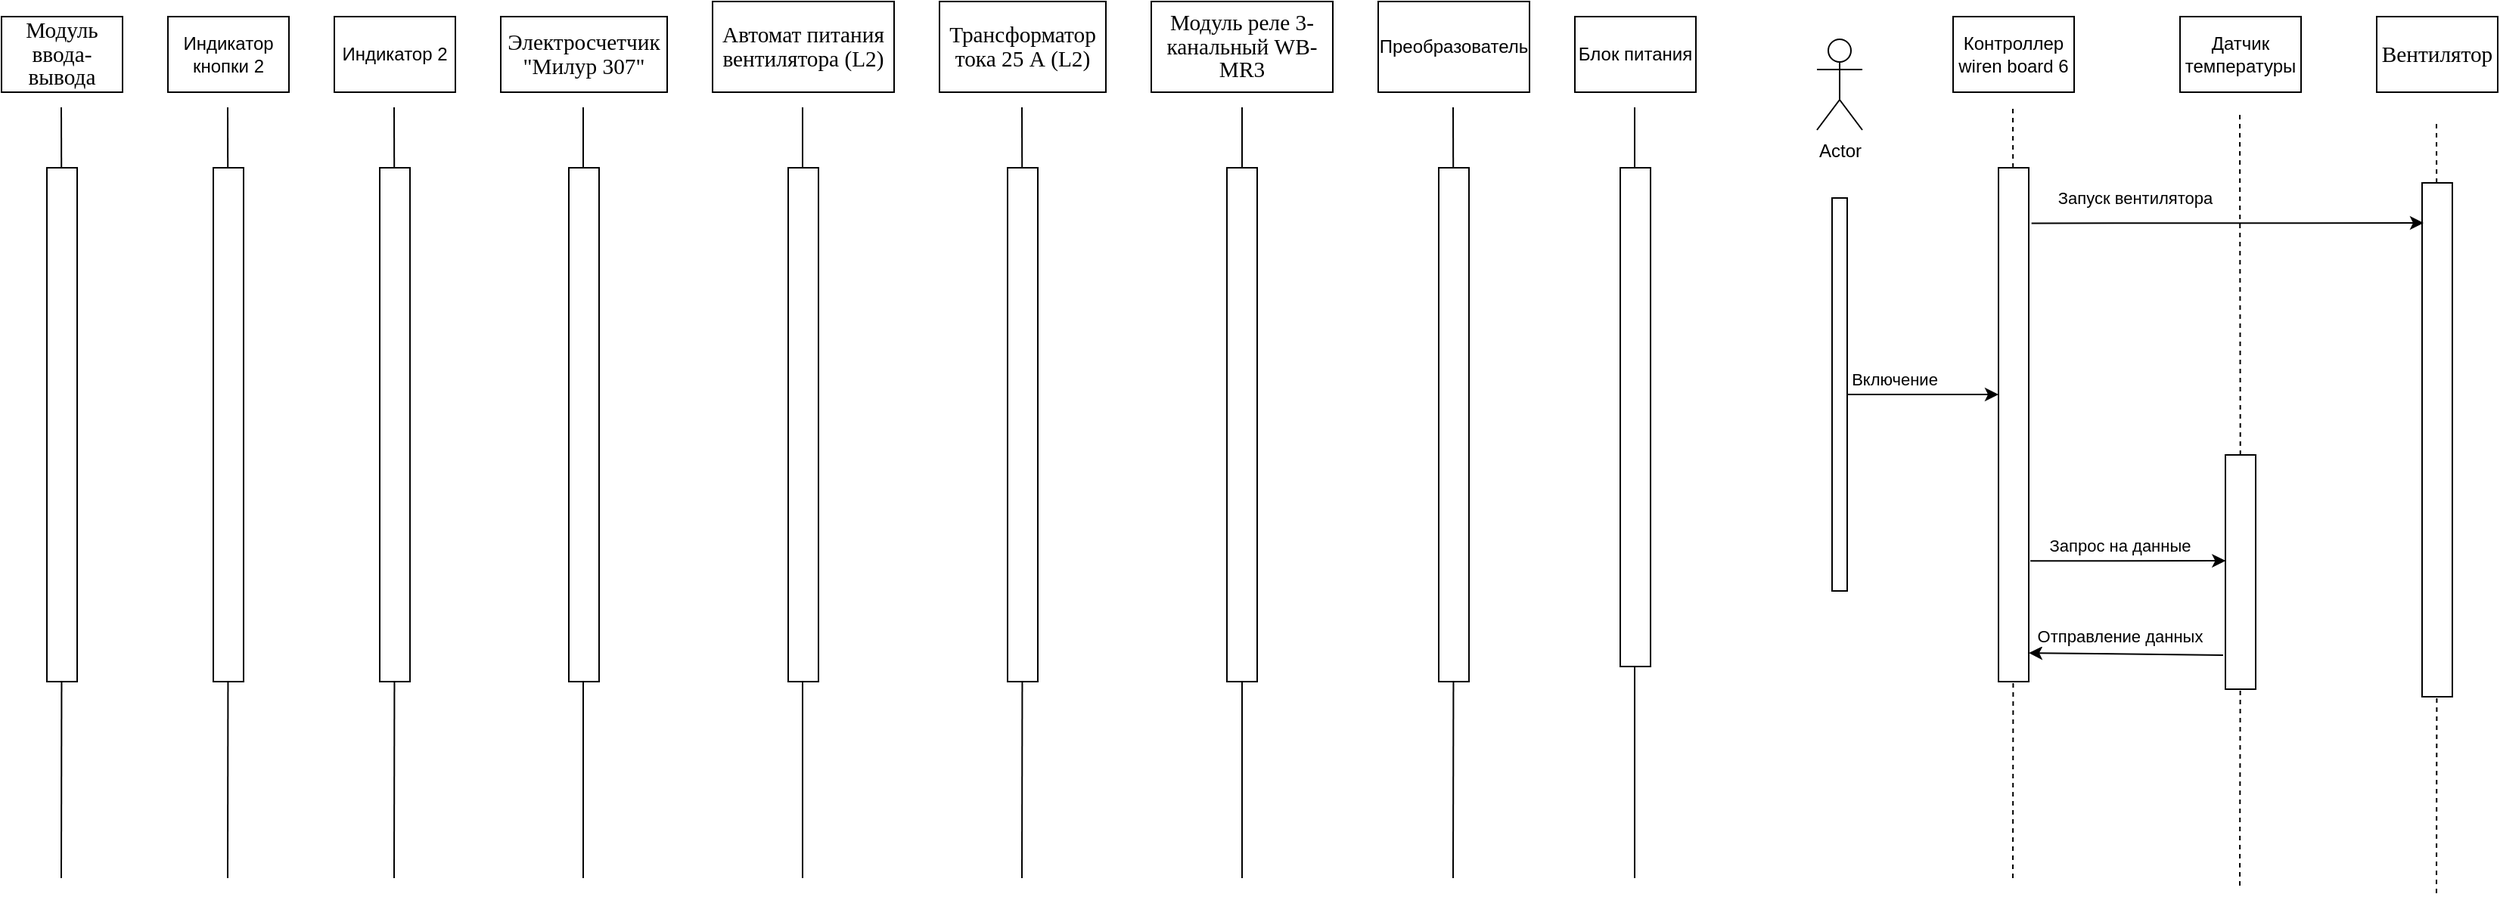 <mxfile version="15.2.9" type="github">
  <diagram id="KK4vCECrZg8_5cVPXEZE" name="Page-1">
    <mxGraphModel dx="2839" dy="635" grid="1" gridSize="10" guides="1" tooltips="1" connect="1" arrows="1" fold="1" page="1" pageScale="1" pageWidth="1654" pageHeight="2336" math="0" shadow="0">
      <root>
        <mxCell id="0" />
        <mxCell id="1" parent="0" />
        <mxCell id="kdUZMOeOivJX-Wsksw9c-1" value="Actor" style="shape=umlActor;verticalLabelPosition=bottom;verticalAlign=top;html=1;outlineConnect=0;" vertex="1" parent="1">
          <mxGeometry x="-10" y="95" width="30" height="60" as="geometry" />
        </mxCell>
        <mxCell id="kdUZMOeOivJX-Wsksw9c-2" value="Датчик температуры" style="rounded=0;whiteSpace=wrap;html=1;" vertex="1" parent="1">
          <mxGeometry x="230" y="80" width="80" height="50" as="geometry" />
        </mxCell>
        <mxCell id="kdUZMOeOivJX-Wsksw9c-3" value="Преобразователь" style="rounded=0;whiteSpace=wrap;html=1;" vertex="1" parent="1">
          <mxGeometry x="-300" y="70" width="100" height="60" as="geometry" />
        </mxCell>
        <mxCell id="kdUZMOeOivJX-Wsksw9c-4" value="Блок питания" style="rounded=0;whiteSpace=wrap;html=1;" vertex="1" parent="1">
          <mxGeometry x="-170" y="80" width="80" height="50" as="geometry" />
        </mxCell>
        <mxCell id="kdUZMOeOivJX-Wsksw9c-5" value="Контроллер wiren board 6" style="rounded=0;whiteSpace=wrap;html=1;" vertex="1" parent="1">
          <mxGeometry x="80" y="80" width="80" height="50" as="geometry" />
        </mxCell>
        <mxCell id="kdUZMOeOivJX-Wsksw9c-6" value="&lt;span style=&quot;font-size: 11pt ; line-height: 107% ; font-family: &amp;#34;times new roman&amp;#34; , serif&quot;&gt;Модуль ввода-вывода&lt;/span&gt;" style="rounded=0;whiteSpace=wrap;html=1;" vertex="1" parent="1">
          <mxGeometry x="-1210" y="80" width="80" height="50" as="geometry" />
        </mxCell>
        <mxCell id="kdUZMOeOivJX-Wsksw9c-7" value="Индикатор кнопки 2" style="rounded=0;whiteSpace=wrap;html=1;" vertex="1" parent="1">
          <mxGeometry x="-1100" y="80" width="80" height="50" as="geometry" />
        </mxCell>
        <mxCell id="kdUZMOeOivJX-Wsksw9c-8" value="Индикатор 2" style="rounded=0;whiteSpace=wrap;html=1;" vertex="1" parent="1">
          <mxGeometry x="-990" y="80" width="80" height="50" as="geometry" />
        </mxCell>
        <mxCell id="kdUZMOeOivJX-Wsksw9c-9" value="&lt;span style=&quot;font-size: 11pt ; line-height: 107% ; font-family: &amp;#34;times new roman&amp;#34; , serif&quot;&gt;Электросчетчик &quot;Милур 307&quot;&lt;/span&gt;" style="rounded=0;whiteSpace=wrap;html=1;" vertex="1" parent="1">
          <mxGeometry x="-880" y="80" width="110" height="50" as="geometry" />
        </mxCell>
        <mxCell id="kdUZMOeOivJX-Wsksw9c-10" value="&lt;span style=&quot;font-size: 11pt ; line-height: 107% ; font-family: &amp;#34;times new roman&amp;#34; , serif&quot;&gt;Автомат питания вентилятора (L2)&lt;/span&gt;" style="rounded=0;whiteSpace=wrap;html=1;" vertex="1" parent="1">
          <mxGeometry x="-740" y="70" width="120" height="60" as="geometry" />
        </mxCell>
        <mxCell id="kdUZMOeOivJX-Wsksw9c-11" value="&lt;span style=&quot;font-size: 11pt ; line-height: 107% ; font-family: &amp;#34;times new roman&amp;#34; , serif&quot;&gt;Трансформатор тока 25 А (L2)&lt;/span&gt;" style="rounded=0;whiteSpace=wrap;html=1;" vertex="1" parent="1">
          <mxGeometry x="-590" y="70" width="110" height="60" as="geometry" />
        </mxCell>
        <mxCell id="kdUZMOeOivJX-Wsksw9c-12" value="&lt;span style=&quot;font-size: 11pt ; line-height: 107% ; font-family: &amp;#34;times new roman&amp;#34; , serif&quot;&gt;Модуль реле 3-канальный WB-MR3&lt;/span&gt;" style="rounded=0;whiteSpace=wrap;html=1;" vertex="1" parent="1">
          <mxGeometry x="-450" y="70" width="120" height="60" as="geometry" />
        </mxCell>
        <mxCell id="kdUZMOeOivJX-Wsksw9c-13" value="&lt;span style=&quot;font-size: 11pt ; line-height: 107% ; font-family: &amp;#34;times new roman&amp;#34; , serif&quot;&gt;Вентилятор&lt;/span&gt;" style="rounded=0;whiteSpace=wrap;html=1;" vertex="1" parent="1">
          <mxGeometry x="360" y="80" width="80" height="50" as="geometry" />
        </mxCell>
        <mxCell id="kdUZMOeOivJX-Wsksw9c-15" value="" style="rounded=0;whiteSpace=wrap;html=1;" vertex="1" parent="1">
          <mxGeometry y="200" width="10" height="260" as="geometry" />
        </mxCell>
        <mxCell id="kdUZMOeOivJX-Wsksw9c-17" value="" style="endArrow=none;html=1;startArrow=none;dashed=1;" edge="1" parent="1" source="kdUZMOeOivJX-Wsksw9c-31">
          <mxGeometry width="50" height="50" relative="1" as="geometry">
            <mxPoint x="269.5" y="655" as="sourcePoint" />
            <mxPoint x="269.5" y="145" as="targetPoint" />
          </mxGeometry>
        </mxCell>
        <mxCell id="kdUZMOeOivJX-Wsksw9c-18" value="" style="endArrow=none;html=1;startArrow=none;" edge="1" parent="1" source="kdUZMOeOivJX-Wsksw9c-33">
          <mxGeometry width="50" height="50" relative="1" as="geometry">
            <mxPoint x="-250.5" y="650" as="sourcePoint" />
            <mxPoint x="-250.5" y="140" as="targetPoint" />
          </mxGeometry>
        </mxCell>
        <mxCell id="kdUZMOeOivJX-Wsksw9c-19" value="" style="endArrow=none;html=1;" edge="1" parent="1">
          <mxGeometry width="50" height="50" relative="1" as="geometry">
            <mxPoint x="-130.5" y="650" as="sourcePoint" />
            <mxPoint x="-130.5" y="140" as="targetPoint" />
          </mxGeometry>
        </mxCell>
        <mxCell id="kdUZMOeOivJX-Wsksw9c-20" value="" style="endArrow=none;html=1;startArrow=none;dashed=1;" edge="1" parent="1" source="kdUZMOeOivJX-Wsksw9c-36">
          <mxGeometry width="50" height="50" relative="1" as="geometry">
            <mxPoint x="119.5" y="650" as="sourcePoint" />
            <mxPoint x="119.5" y="140" as="targetPoint" />
          </mxGeometry>
        </mxCell>
        <mxCell id="kdUZMOeOivJX-Wsksw9c-21" value="" style="endArrow=none;html=1;startArrow=none;" edge="1" parent="1" source="kdUZMOeOivJX-Wsksw9c-38">
          <mxGeometry width="50" height="50" relative="1" as="geometry">
            <mxPoint x="-1170.5" y="650" as="sourcePoint" />
            <mxPoint x="-1170.5" y="140" as="targetPoint" />
          </mxGeometry>
        </mxCell>
        <mxCell id="kdUZMOeOivJX-Wsksw9c-22" value="" style="endArrow=none;html=1;startArrow=none;" edge="1" parent="1" source="kdUZMOeOivJX-Wsksw9c-40">
          <mxGeometry width="50" height="50" relative="1" as="geometry">
            <mxPoint x="-1060.5" y="650" as="sourcePoint" />
            <mxPoint x="-1060.5" y="140" as="targetPoint" />
          </mxGeometry>
        </mxCell>
        <mxCell id="kdUZMOeOivJX-Wsksw9c-23" value="" style="endArrow=none;html=1;startArrow=none;" edge="1" parent="1" source="kdUZMOeOivJX-Wsksw9c-42">
          <mxGeometry width="50" height="50" relative="1" as="geometry">
            <mxPoint x="-950.5" y="650" as="sourcePoint" />
            <mxPoint x="-950.5" y="140" as="targetPoint" />
          </mxGeometry>
        </mxCell>
        <mxCell id="kdUZMOeOivJX-Wsksw9c-24" value="" style="endArrow=none;html=1;" edge="1" parent="1">
          <mxGeometry width="50" height="50" relative="1" as="geometry">
            <mxPoint x="-825.5" y="650" as="sourcePoint" />
            <mxPoint x="-825.5" y="140" as="targetPoint" />
          </mxGeometry>
        </mxCell>
        <mxCell id="kdUZMOeOivJX-Wsksw9c-25" value="" style="endArrow=none;html=1;" edge="1" parent="1">
          <mxGeometry width="50" height="50" relative="1" as="geometry">
            <mxPoint x="-680.5" y="650" as="sourcePoint" />
            <mxPoint x="-680.5" y="140" as="targetPoint" />
          </mxGeometry>
        </mxCell>
        <mxCell id="kdUZMOeOivJX-Wsksw9c-26" value="" style="endArrow=none;html=1;startArrow=none;" edge="1" parent="1" source="kdUZMOeOivJX-Wsksw9c-46">
          <mxGeometry width="50" height="50" relative="1" as="geometry">
            <mxPoint x="-535.5" y="650" as="sourcePoint" />
            <mxPoint x="-535.5" y="140" as="targetPoint" />
          </mxGeometry>
        </mxCell>
        <mxCell id="kdUZMOeOivJX-Wsksw9c-27" value="" style="endArrow=none;html=1;" edge="1" parent="1">
          <mxGeometry width="50" height="50" relative="1" as="geometry">
            <mxPoint x="-390" y="650" as="sourcePoint" />
            <mxPoint x="-390" y="140" as="targetPoint" />
          </mxGeometry>
        </mxCell>
        <mxCell id="kdUZMOeOivJX-Wsksw9c-28" value="" style="endArrow=none;html=1;startArrow=none;dashed=1;" edge="1" parent="1" source="kdUZMOeOivJX-Wsksw9c-49">
          <mxGeometry width="50" height="50" relative="1" as="geometry">
            <mxPoint x="399.5" y="660" as="sourcePoint" />
            <mxPoint x="399.5" y="150" as="targetPoint" />
          </mxGeometry>
        </mxCell>
        <mxCell id="kdUZMOeOivJX-Wsksw9c-31" value="" style="rounded=0;whiteSpace=wrap;html=1;" vertex="1" parent="1">
          <mxGeometry x="260" y="370" width="20" height="155" as="geometry" />
        </mxCell>
        <mxCell id="kdUZMOeOivJX-Wsksw9c-32" value="" style="endArrow=none;html=1;dashed=1;" edge="1" parent="1" target="kdUZMOeOivJX-Wsksw9c-31">
          <mxGeometry width="50" height="50" relative="1" as="geometry">
            <mxPoint x="269.5" y="655" as="sourcePoint" />
            <mxPoint x="269.5" y="145" as="targetPoint" />
          </mxGeometry>
        </mxCell>
        <mxCell id="kdUZMOeOivJX-Wsksw9c-33" value="" style="rounded=0;whiteSpace=wrap;html=1;" vertex="1" parent="1">
          <mxGeometry x="-260" y="180" width="20" height="340" as="geometry" />
        </mxCell>
        <mxCell id="kdUZMOeOivJX-Wsksw9c-34" value="" style="endArrow=none;html=1;" edge="1" parent="1" target="kdUZMOeOivJX-Wsksw9c-33">
          <mxGeometry width="50" height="50" relative="1" as="geometry">
            <mxPoint x="-250.5" y="650" as="sourcePoint" />
            <mxPoint x="-250.5" y="140" as="targetPoint" />
          </mxGeometry>
        </mxCell>
        <mxCell id="kdUZMOeOivJX-Wsksw9c-35" value="" style="rounded=0;whiteSpace=wrap;html=1;" vertex="1" parent="1">
          <mxGeometry x="-140" y="180" width="20" height="330" as="geometry" />
        </mxCell>
        <mxCell id="kdUZMOeOivJX-Wsksw9c-36" value="" style="rounded=0;whiteSpace=wrap;html=1;" vertex="1" parent="1">
          <mxGeometry x="110" y="180" width="20" height="340" as="geometry" />
        </mxCell>
        <mxCell id="kdUZMOeOivJX-Wsksw9c-37" value="" style="endArrow=none;html=1;dashed=1;" edge="1" parent="1" target="kdUZMOeOivJX-Wsksw9c-36">
          <mxGeometry width="50" height="50" relative="1" as="geometry">
            <mxPoint x="119.5" y="650" as="sourcePoint" />
            <mxPoint x="119.5" y="140" as="targetPoint" />
          </mxGeometry>
        </mxCell>
        <mxCell id="kdUZMOeOivJX-Wsksw9c-38" value="" style="rounded=0;whiteSpace=wrap;html=1;" vertex="1" parent="1">
          <mxGeometry x="-1180" y="180" width="20" height="340" as="geometry" />
        </mxCell>
        <mxCell id="kdUZMOeOivJX-Wsksw9c-39" value="" style="endArrow=none;html=1;" edge="1" parent="1" target="kdUZMOeOivJX-Wsksw9c-38">
          <mxGeometry width="50" height="50" relative="1" as="geometry">
            <mxPoint x="-1170.5" y="650" as="sourcePoint" />
            <mxPoint x="-1170.5" y="140" as="targetPoint" />
          </mxGeometry>
        </mxCell>
        <mxCell id="kdUZMOeOivJX-Wsksw9c-40" value="" style="rounded=0;whiteSpace=wrap;html=1;" vertex="1" parent="1">
          <mxGeometry x="-1070" y="180" width="20" height="340" as="geometry" />
        </mxCell>
        <mxCell id="kdUZMOeOivJX-Wsksw9c-41" value="" style="endArrow=none;html=1;" edge="1" parent="1" target="kdUZMOeOivJX-Wsksw9c-40">
          <mxGeometry width="50" height="50" relative="1" as="geometry">
            <mxPoint x="-1060.5" y="650" as="sourcePoint" />
            <mxPoint x="-1060.5" y="140" as="targetPoint" />
          </mxGeometry>
        </mxCell>
        <mxCell id="kdUZMOeOivJX-Wsksw9c-42" value="" style="rounded=0;whiteSpace=wrap;html=1;" vertex="1" parent="1">
          <mxGeometry x="-960" y="180" width="20" height="340" as="geometry" />
        </mxCell>
        <mxCell id="kdUZMOeOivJX-Wsksw9c-43" value="" style="endArrow=none;html=1;" edge="1" parent="1" target="kdUZMOeOivJX-Wsksw9c-42">
          <mxGeometry width="50" height="50" relative="1" as="geometry">
            <mxPoint x="-950.5" y="650" as="sourcePoint" />
            <mxPoint x="-950.5" y="140" as="targetPoint" />
          </mxGeometry>
        </mxCell>
        <mxCell id="kdUZMOeOivJX-Wsksw9c-44" value="" style="rounded=0;whiteSpace=wrap;html=1;" vertex="1" parent="1">
          <mxGeometry x="-835" y="180" width="20" height="340" as="geometry" />
        </mxCell>
        <mxCell id="kdUZMOeOivJX-Wsksw9c-45" value="" style="rounded=0;whiteSpace=wrap;html=1;" vertex="1" parent="1">
          <mxGeometry x="-690" y="180" width="20" height="340" as="geometry" />
        </mxCell>
        <mxCell id="kdUZMOeOivJX-Wsksw9c-46" value="" style="rounded=0;whiteSpace=wrap;html=1;" vertex="1" parent="1">
          <mxGeometry x="-545" y="180" width="20" height="340" as="geometry" />
        </mxCell>
        <mxCell id="kdUZMOeOivJX-Wsksw9c-47" value="" style="endArrow=none;html=1;" edge="1" parent="1" target="kdUZMOeOivJX-Wsksw9c-46">
          <mxGeometry width="50" height="50" relative="1" as="geometry">
            <mxPoint x="-535.5" y="650" as="sourcePoint" />
            <mxPoint x="-535.5" y="140" as="targetPoint" />
          </mxGeometry>
        </mxCell>
        <mxCell id="kdUZMOeOivJX-Wsksw9c-48" value="" style="rounded=0;whiteSpace=wrap;html=1;" vertex="1" parent="1">
          <mxGeometry x="-400" y="180" width="20" height="340" as="geometry" />
        </mxCell>
        <mxCell id="kdUZMOeOivJX-Wsksw9c-49" value="" style="rounded=0;whiteSpace=wrap;html=1;" vertex="1" parent="1">
          <mxGeometry x="390" y="190" width="20" height="340" as="geometry" />
        </mxCell>
        <mxCell id="kdUZMOeOivJX-Wsksw9c-50" value="" style="endArrow=none;html=1;dashed=1;" edge="1" parent="1" target="kdUZMOeOivJX-Wsksw9c-49">
          <mxGeometry width="50" height="50" relative="1" as="geometry">
            <mxPoint x="399.5" y="660" as="sourcePoint" />
            <mxPoint x="399.5" y="150" as="targetPoint" />
          </mxGeometry>
        </mxCell>
        <mxCell id="kdUZMOeOivJX-Wsksw9c-57" value="" style="endArrow=classic;html=1;" edge="1" parent="1" source="kdUZMOeOivJX-Wsksw9c-15">
          <mxGeometry width="50" height="50" relative="1" as="geometry">
            <mxPoint x="180" y="380" as="sourcePoint" />
            <mxPoint x="110" y="330" as="targetPoint" />
          </mxGeometry>
        </mxCell>
        <mxCell id="kdUZMOeOivJX-Wsksw9c-62" value="Включение" style="edgeLabel;html=1;align=center;verticalAlign=middle;resizable=0;points=[];" vertex="1" connectable="0" parent="kdUZMOeOivJX-Wsksw9c-57">
          <mxGeometry x="-0.513" y="-2" relative="1" as="geometry">
            <mxPoint x="6" y="-12" as="offset" />
          </mxGeometry>
        </mxCell>
        <mxCell id="kdUZMOeOivJX-Wsksw9c-58" value="" style="endArrow=classic;html=1;entryX=0.008;entryY=0.452;entryDx=0;entryDy=0;exitX=1.051;exitY=0.765;exitDx=0;exitDy=0;exitPerimeter=0;entryPerimeter=0;" edge="1" parent="1" source="kdUZMOeOivJX-Wsksw9c-36" target="kdUZMOeOivJX-Wsksw9c-31">
          <mxGeometry width="50" height="50" relative="1" as="geometry">
            <mxPoint x="140" y="440" as="sourcePoint" />
            <mxPoint x="290" y="340" as="targetPoint" />
          </mxGeometry>
        </mxCell>
        <mxCell id="kdUZMOeOivJX-Wsksw9c-64" value="Запрос на данные" style="edgeLabel;html=1;align=center;verticalAlign=middle;resizable=0;points=[];" vertex="1" connectable="0" parent="kdUZMOeOivJX-Wsksw9c-58">
          <mxGeometry x="-0.445" y="-2" relative="1" as="geometry">
            <mxPoint x="23" y="-12" as="offset" />
          </mxGeometry>
        </mxCell>
        <mxCell id="kdUZMOeOivJX-Wsksw9c-59" value="" style="endArrow=classic;html=1;exitX=-0.075;exitY=0.855;exitDx=0;exitDy=0;exitPerimeter=0;" edge="1" parent="1" source="kdUZMOeOivJX-Wsksw9c-31">
          <mxGeometry width="50" height="50" relative="1" as="geometry">
            <mxPoint x="30" y="340" as="sourcePoint" />
            <mxPoint x="130" y="501" as="targetPoint" />
          </mxGeometry>
        </mxCell>
        <mxCell id="kdUZMOeOivJX-Wsksw9c-65" value="Отправление данных" style="edgeLabel;html=1;align=center;verticalAlign=middle;resizable=0;points=[];" vertex="1" connectable="0" parent="kdUZMOeOivJX-Wsksw9c-59">
          <mxGeometry x="0.206" relative="1" as="geometry">
            <mxPoint x="9" y="-12" as="offset" />
          </mxGeometry>
        </mxCell>
        <mxCell id="kdUZMOeOivJX-Wsksw9c-60" value="" style="endArrow=classic;html=1;exitX=1.092;exitY=0.108;exitDx=0;exitDy=0;exitPerimeter=0;entryX=0.05;entryY=0.078;entryDx=0;entryDy=0;entryPerimeter=0;" edge="1" parent="1" source="kdUZMOeOivJX-Wsksw9c-36" target="kdUZMOeOivJX-Wsksw9c-49">
          <mxGeometry width="50" height="50" relative="1" as="geometry">
            <mxPoint x="200" y="250" as="sourcePoint" />
            <mxPoint x="250" y="200" as="targetPoint" />
          </mxGeometry>
        </mxCell>
        <mxCell id="kdUZMOeOivJX-Wsksw9c-63" value="Запуск вентилятора" style="edgeLabel;html=1;align=center;verticalAlign=middle;resizable=0;points=[];" vertex="1" connectable="0" parent="kdUZMOeOivJX-Wsksw9c-60">
          <mxGeometry x="-0.608" y="3" relative="1" as="geometry">
            <mxPoint x="17" y="-14" as="offset" />
          </mxGeometry>
        </mxCell>
      </root>
    </mxGraphModel>
  </diagram>
</mxfile>
